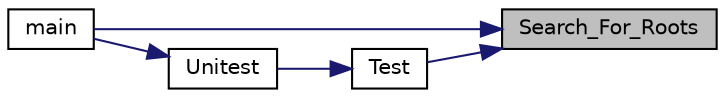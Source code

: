 digraph "Search_For_Roots"
{
 // LATEX_PDF_SIZE
  edge [fontname="Helvetica",fontsize="10",labelfontname="Helvetica",labelfontsize="10"];
  node [fontname="Helvetica",fontsize="10",shape=record];
  rankdir="RL";
  Node1 [label="Search_For_Roots",height=0.2,width=0.4,color="black", fillcolor="grey75", style="filled", fontcolor="black",tooltip=" "];
  Node1 -> Node2 [dir="back",color="midnightblue",fontsize="10",style="solid",fontname="Helvetica"];
  Node2 [label="main",height=0.2,width=0.4,color="black", fillcolor="white", style="filled",URL="$_galanin_07327_01_c_m_c_08___sq_eq_8cpp.html#ae66f6b31b5ad750f1fe042a706a4e3d4",tooltip=" "];
  Node1 -> Node3 [dir="back",color="midnightblue",fontsize="10",style="solid",fontname="Helvetica"];
  Node3 [label="Test",height=0.2,width=0.4,color="black", fillcolor="white", style="filled",URL="$_galanin_07327_01_c_m_c_08___sq_eq_8cpp.html#a006f9bff348d81d43162533297776c0c",tooltip=" "];
  Node3 -> Node4 [dir="back",color="midnightblue",fontsize="10",style="solid",fontname="Helvetica"];
  Node4 [label="Unitest",height=0.2,width=0.4,color="black", fillcolor="white", style="filled",URL="$_galanin_07327_01_c_m_c_08___sq_eq_8cpp.html#a0a04d0f6a0c3a3d2c57c2e4b6e32ef1a",tooltip=" "];
  Node4 -> Node2 [dir="back",color="midnightblue",fontsize="10",style="solid",fontname="Helvetica"];
}
